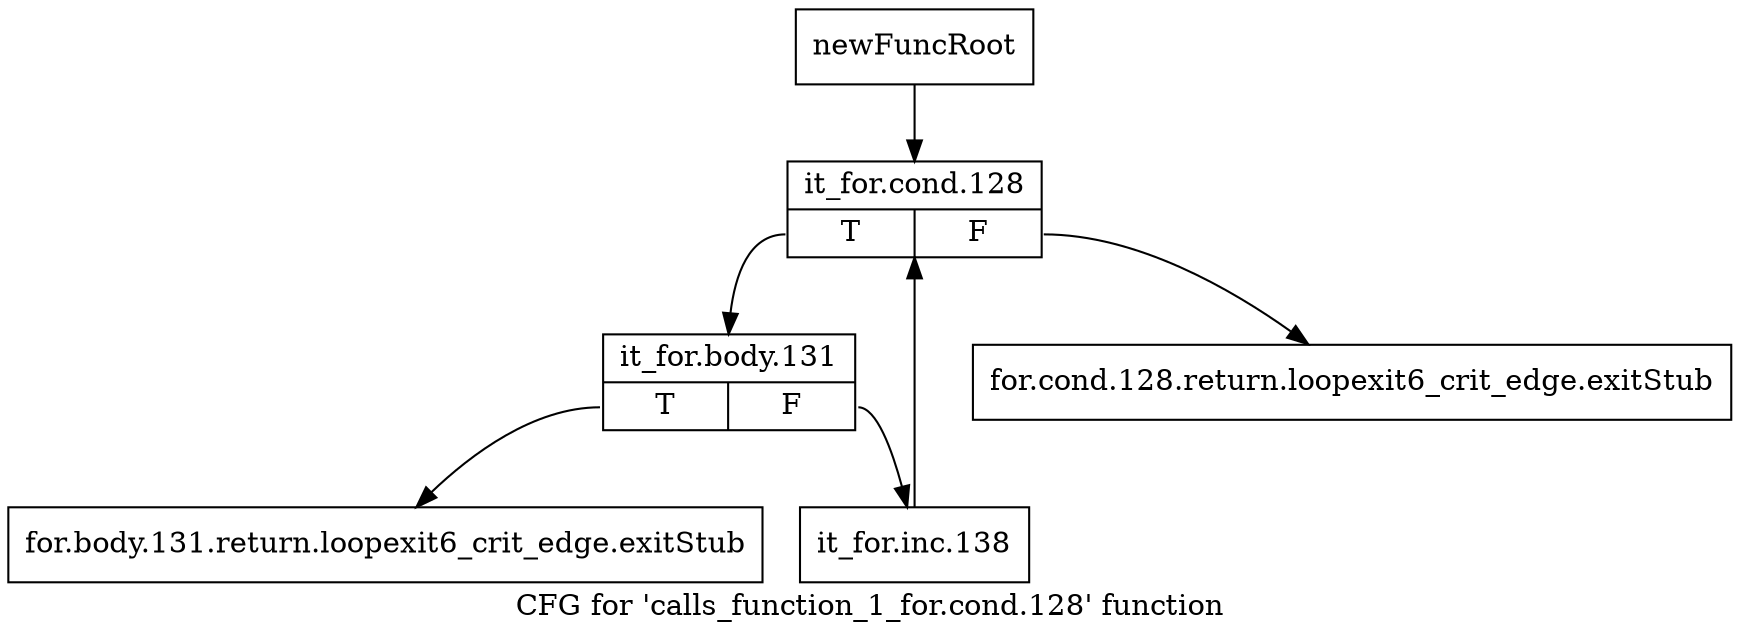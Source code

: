 digraph "CFG for 'calls_function_1_for.cond.128' function" {
	label="CFG for 'calls_function_1_for.cond.128' function";

	Node0x7aab010 [shape=record,label="{newFuncRoot}"];
	Node0x7aab010 -> Node0x7aaff30;
	Node0x7aafe90 [shape=record,label="{for.cond.128.return.loopexit6_crit_edge.exitStub}"];
	Node0x7aafee0 [shape=record,label="{for.body.131.return.loopexit6_crit_edge.exitStub}"];
	Node0x7aaff30 [shape=record,label="{it_for.cond.128|{<s0>T|<s1>F}}"];
	Node0x7aaff30:s0 -> Node0x7aaff80;
	Node0x7aaff30:s1 -> Node0x7aafe90;
	Node0x7aaff80 [shape=record,label="{it_for.body.131|{<s0>T|<s1>F}}"];
	Node0x7aaff80:s0 -> Node0x7aafee0;
	Node0x7aaff80:s1 -> Node0x7aaffd0;
	Node0x7aaffd0 [shape=record,label="{it_for.inc.138}"];
	Node0x7aaffd0 -> Node0x7aaff30;
}

